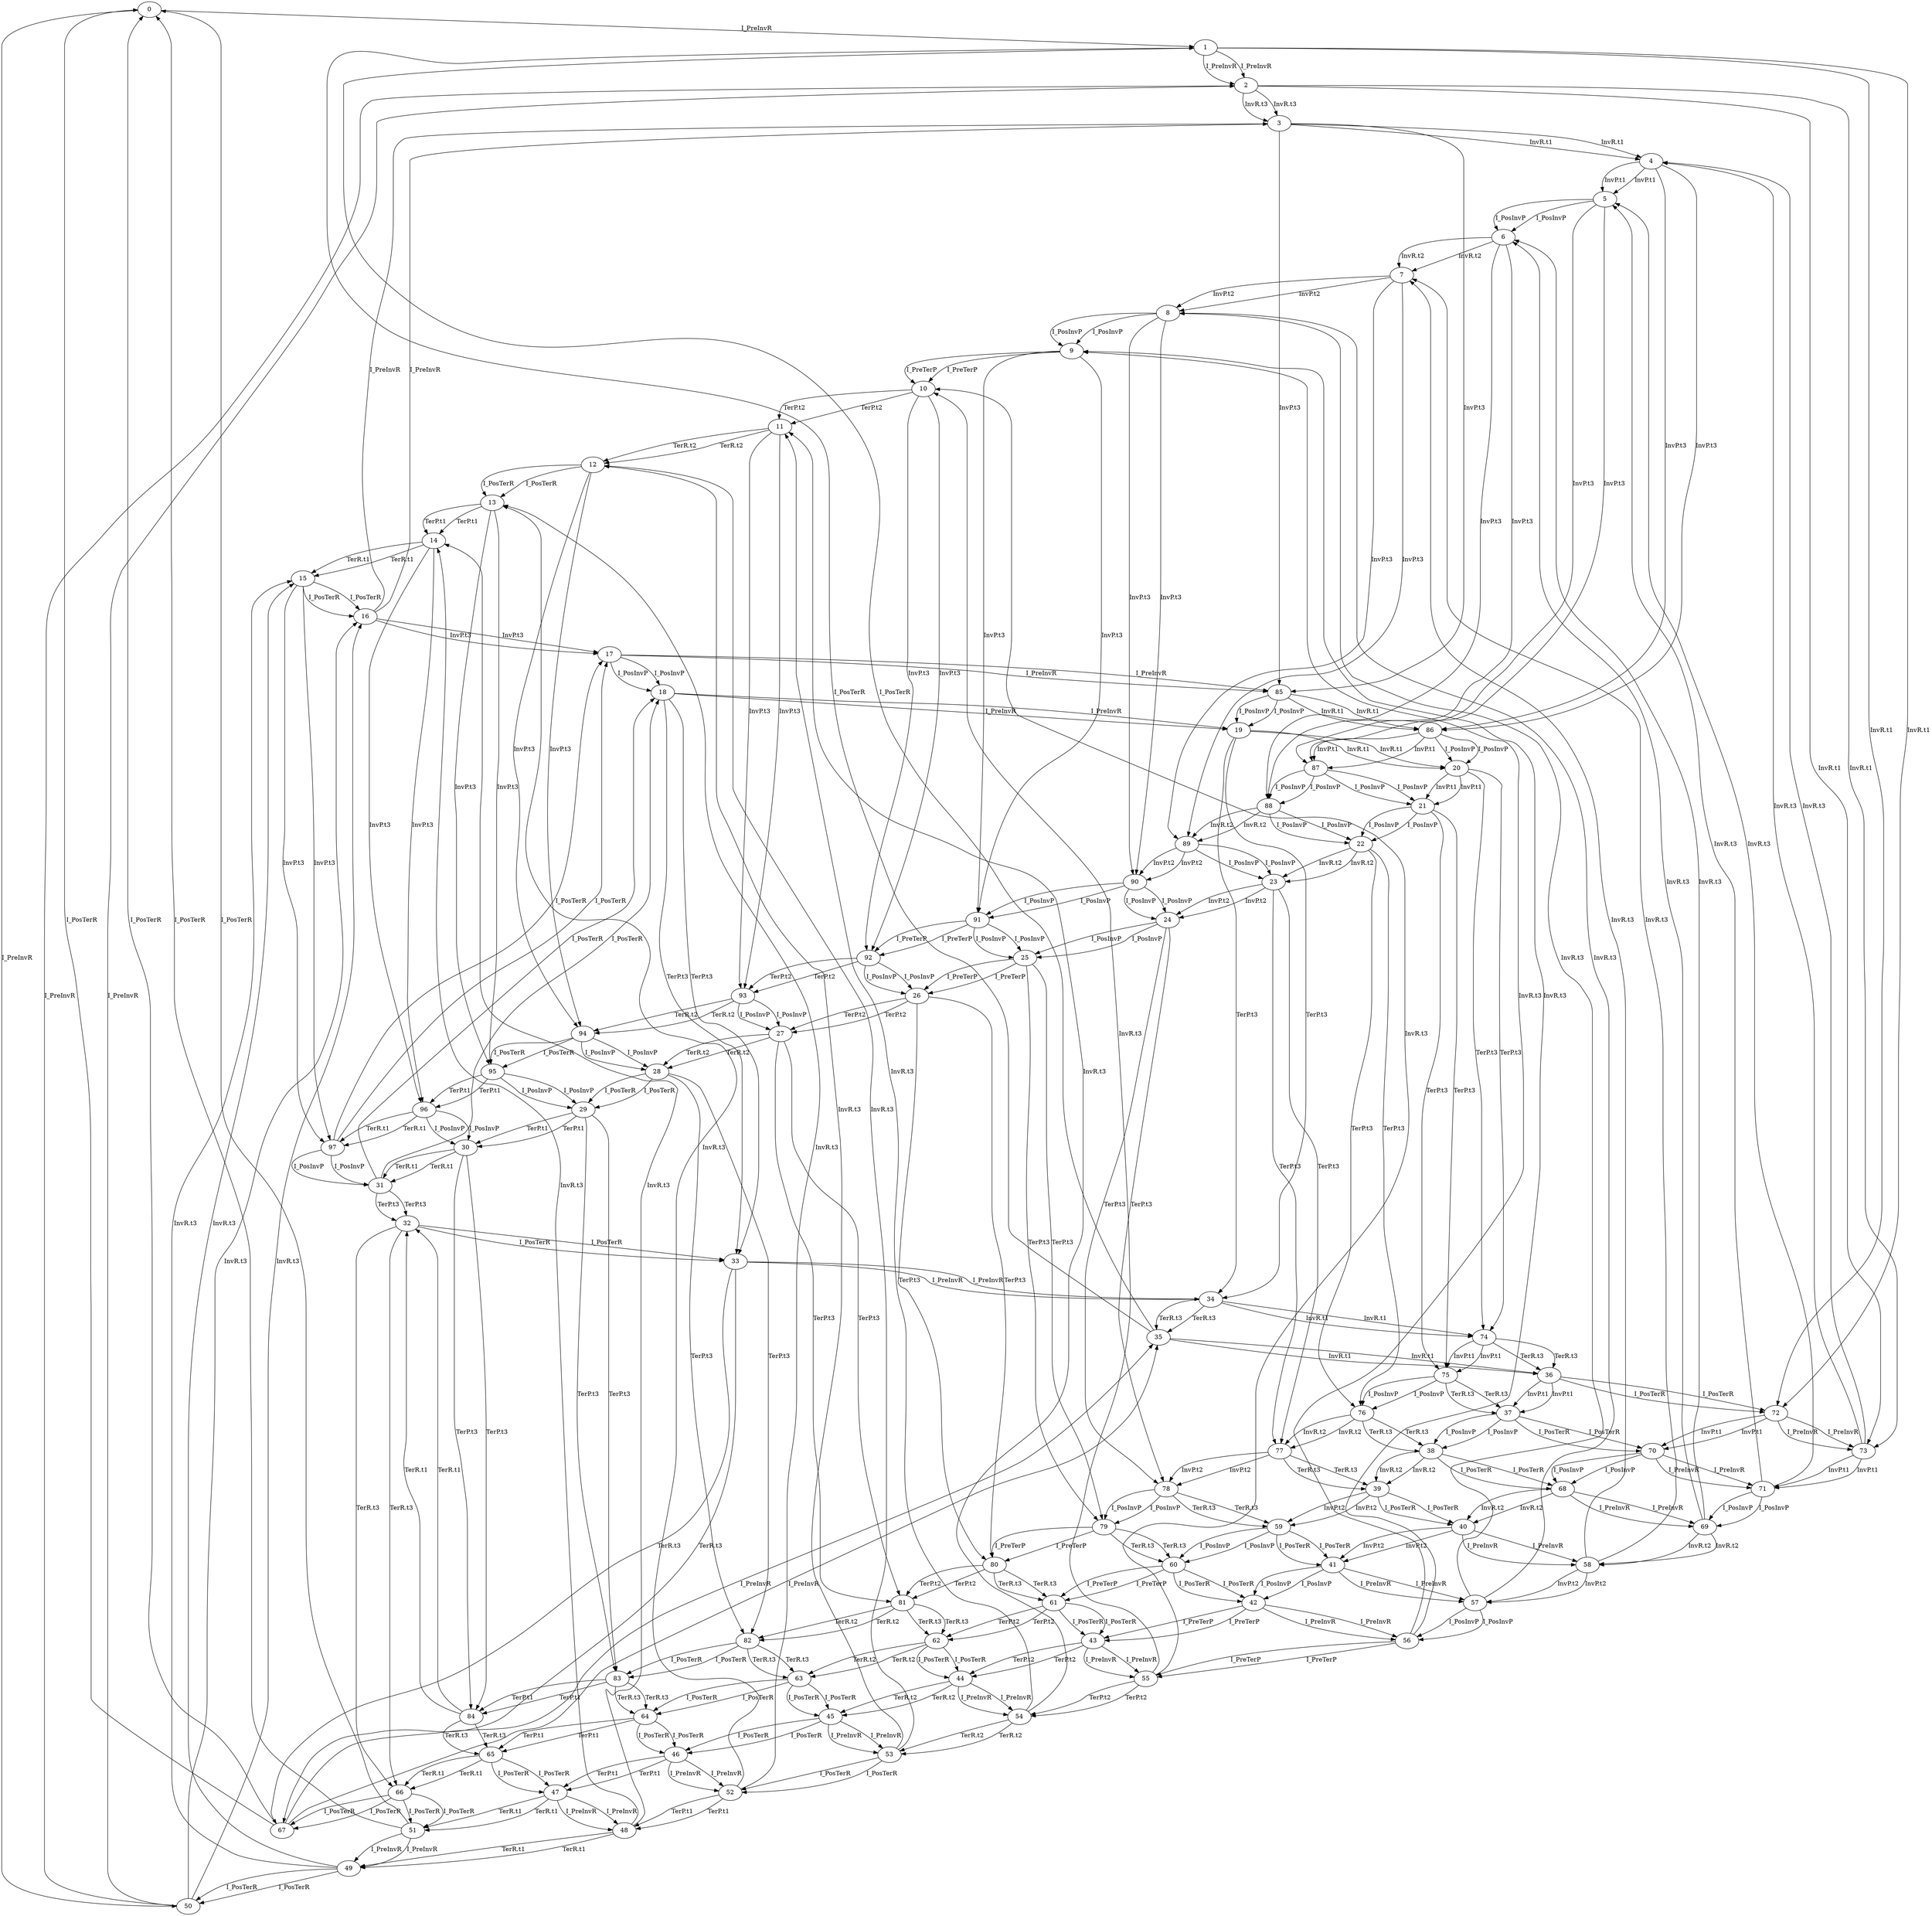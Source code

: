 digraph P1 {
0 -> 1 [ label="I_PreInvR" ];
1 -> 2 [ label="I_PreInvR" ];
2 -> 3 [ label="InvR.t3" ];
3 -> 4 [ label="InvR.t1" ];
4 -> 5 [ label="InvP.t1" ];
5 -> 6 [ label="I_PosInvP" ];
6 -> 7 [ label="InvR.t2" ];
7 -> 8 [ label="InvP.t2" ];
8 -> 9 [ label="I_PosInvP" ];
9 -> 10 [ label="I_PreTerP" ];
10 -> 11 [ label="TerP.t2" ];
11 -> 12 [ label="TerR.t2" ];
12 -> 13 [ label="I_PosTerR" ];
13 -> 14 [ label="TerP.t1" ];
14 -> 15 [ label="TerR.t1" ];
15 -> 16 [ label="I_PosTerR" ];
16 -> 3 [ label="I_PreInvR" ];
16 -> 17 [ label="InvP.t3" ];
17 -> 18 [ label="I_PosInvP" ];
18 -> 19 [ label="I_PreInvR" ];
19 -> 20 [ label="InvR.t1" ];
20 -> 21 [ label="InvP.t1" ];
21 -> 22 [ label="I_PosInvP" ];
22 -> 23 [ label="InvR.t2" ];
23 -> 24 [ label="InvP.t2" ];
24 -> 25 [ label="I_PosInvP" ];
25 -> 26 [ label="I_PreTerP" ];
26 -> 27 [ label="TerP.t2" ];
27 -> 28 [ label="TerR.t2" ];
28 -> 29 [ label="I_PosTerR" ];
29 -> 30 [ label="TerP.t1" ];
30 -> 31 [ label="TerR.t1" ];
31 -> 18 [ label="I_PosTerR" ];
31 -> 32 [ label="TerP.t3" ];
32 -> 33 [ label="I_PosTerR" ];
33 -> 34 [ label="I_PreInvR" ];
34 -> 35 [ label="TerR.t3" ];
35 -> 1 [ label="I_PosTerR" ];
35 -> 36 [ label="InvR.t1" ];
36 -> 37 [ label="InvP.t1" ];
37 -> 38 [ label="I_PosInvP" ];
38 -> 39 [ label="InvR.t2" ];
39 -> 40 [ label="I_PosTerR" ];
40 -> 41 [ label="InvP.t2" ];
41 -> 42 [ label="I_PosInvP" ];
42 -> 43 [ label="I_PreTerP" ];
43 -> 44 [ label="TerP.t2" ];
44 -> 45 [ label="TerR.t2" ];
45 -> 46 [ label="I_PosTerR" ];
46 -> 47 [ label="TerP.t1" ];
47 -> 48 [ label="I_PreInvR" ];
48 -> 14 [ label="InvR.t3" ];
48 -> 49 [ label="TerR.t1" ];
49 -> 50 [ label="I_PosTerR" ];
50 -> 2 [ label="I_PreInvR" ];
50 -> 16 [ label="InvR.t3" ];
49 -> 15 [ label="InvR.t3" ];
47 -> 51 [ label="TerR.t1" ];
51 -> 0 [ label="I_PosTerR" ];
51 -> 49 [ label="I_PreInvR" ];
46 -> 52 [ label="I_PreInvR" ];
52 -> 48 [ label="TerP.t1" ];
52 -> 13 [ label="InvR.t3" ];
45 -> 53 [ label="I_PreInvR" ];
53 -> 52 [ label="I_PosTerR" ];
53 -> 12 [ label="InvR.t3" ];
44 -> 54 [ label="I_PreInvR" ];
54 -> 53 [ label="TerR.t2" ];
54 -> 11 [ label="InvR.t3" ];
43 -> 55 [ label="I_PreInvR" ];
55 -> 54 [ label="TerP.t2" ];
55 -> 10 [ label="InvR.t3" ];
42 -> 56 [ label="I_PreInvR" ];
56 -> 55 [ label="I_PreTerP" ];
56 -> 9 [ label="InvR.t3" ];
41 -> 57 [ label="I_PreInvR" ];
57 -> 56 [ label="I_PosInvP" ];
57 -> 8 [ label="InvR.t3" ];
40 -> 58 [ label="I_PreInvR" ];
58 -> 57 [ label="InvP.t2" ];
58 -> 7 [ label="InvR.t3" ];
39 -> 59 [ label="InvP.t2" ];
59 -> 60 [ label="I_PosInvP" ];
60 -> 42 [ label="I_PosTerR" ];
60 -> 61 [ label="I_PreTerP" ];
61 -> 43 [ label="I_PosTerR" ];
61 -> 62 [ label="TerP.t2" ];
62 -> 63 [ label="TerR.t2" ];
63 -> 45 [ label="I_PosTerR" ];
63 -> 64 [ label="I_PosTerR" ];
64 -> 46 [ label="I_PosTerR" ];
64 -> 65 [ label="TerP.t1" ];
65 -> 47 [ label="I_PosTerR" ];
65 -> 66 [ label="TerR.t1" ];
66 -> 67 [ label="I_PosTerR" ];
67 -> 0 [ label="I_PosTerR" ];
67 -> 35 [ label="I_PreInvR" ];
66 -> 51 [ label="I_PosTerR" ];
62 -> 44 [ label="I_PosTerR" ];
59 -> 41 [ label="I_PosTerR" ];
38 -> 68 [ label="I_PosTerR" ];
68 -> 40 [ label="InvR.t2" ];
68 -> 69 [ label="I_PreInvR" ];
69 -> 58 [ label="InvR.t2" ];
69 -> 6 [ label="InvR.t3" ];
37 -> 70 [ label="I_PosTerR" ];
70 -> 68 [ label="I_PosInvP" ];
70 -> 71 [ label="I_PreInvR" ];
71 -> 69 [ label="I_PosInvP" ];
71 -> 5 [ label="InvR.t3" ];
36 -> 72 [ label="I_PosTerR" ];
72 -> 70 [ label="InvP.t1" ];
72 -> 73 [ label="I_PreInvR" ];
73 -> 71 [ label="InvP.t1" ];
73 -> 4 [ label="InvR.t3" ];
34 -> 74 [ label="InvR.t1" ];
74 -> 75 [ label="InvP.t1" ];
75 -> 76 [ label="I_PosInvP" ];
76 -> 77 [ label="InvR.t2" ];
77 -> 78 [ label="InvP.t2" ];
78 -> 79 [ label="I_PosInvP" ];
79 -> 80 [ label="I_PreTerP" ];
80 -> 81 [ label="TerP.t2" ];
81 -> 82 [ label="TerR.t2" ];
82 -> 83 [ label="I_PosTerR" ];
83 -> 84 [ label="TerP.t1" ];
84 -> 65 [ label="TerR.t3" ];
84 -> 32 [ label="TerR.t1" ];
83 -> 64 [ label="TerR.t3" ];
82 -> 63 [ label="TerR.t3" ];
81 -> 62 [ label="TerR.t3" ];
80 -> 61 [ label="TerR.t3" ];
79 -> 60 [ label="TerR.t3" ];
78 -> 59 [ label="TerR.t3" ];
77 -> 39 [ label="TerR.t3" ];
76 -> 38 [ label="TerR.t3" ];
75 -> 37 [ label="TerR.t3" ];
74 -> 36 [ label="TerR.t3" ];
33 -> 67 [ label="TerR.t3" ];
32 -> 66 [ label="TerR.t3" ];
30 -> 84 [ label="TerP.t3" ];
29 -> 83 [ label="TerP.t3" ];
28 -> 82 [ label="TerP.t3" ];
27 -> 81 [ label="TerP.t3" ];
26 -> 80 [ label="TerP.t3" ];
25 -> 79 [ label="TerP.t3" ];
24 -> 78 [ label="TerP.t3" ];
23 -> 77 [ label="TerP.t3" ];
22 -> 76 [ label="TerP.t3" ];
21 -> 75 [ label="TerP.t3" ];
20 -> 74 [ label="TerP.t3" ];
19 -> 34 [ label="TerP.t3" ];
18 -> 33 [ label="TerP.t3" ];
17 -> 85 [ label="I_PreInvR" ];
85 -> 19 [ label="I_PosInvP" ];
85 -> 86 [ label="InvR.t1" ];
86 -> 87 [ label="InvP.t1" ];
87 -> 21 [ label="I_PosInvP" ];
87 -> 88 [ label="I_PosInvP" ];
88 -> 22 [ label="I_PosInvP" ];
88 -> 89 [ label="InvR.t2" ];
89 -> 23 [ label="I_PosInvP" ];
89 -> 90 [ label="InvP.t2" ];
90 -> 24 [ label="I_PosInvP" ];
90 -> 91 [ label="I_PosInvP" ];
91 -> 25 [ label="I_PosInvP" ];
91 -> 92 [ label="I_PreTerP" ];
92 -> 26 [ label="I_PosInvP" ];
92 -> 93 [ label="TerP.t2" ];
93 -> 27 [ label="I_PosInvP" ];
93 -> 94 [ label="TerR.t2" ];
94 -> 28 [ label="I_PosInvP" ];
94 -> 95 [ label="I_PosTerR" ];
95 -> 29 [ label="I_PosInvP" ];
95 -> 96 [ label="TerP.t1" ];
96 -> 30 [ label="I_PosInvP" ];
96 -> 97 [ label="TerR.t1" ];
97 -> 31 [ label="I_PosInvP" ];
97 -> 17 [ label="I_PosTerR" ];
86 -> 20 [ label="I_PosInvP" ];
15 -> 97 [ label="InvP.t3" ];
14 -> 96 [ label="InvP.t3" ];
13 -> 95 [ label="InvP.t3" ];
12 -> 94 [ label="InvP.t3" ];
11 -> 93 [ label="InvP.t3" ];
10 -> 92 [ label="InvP.t3" ];
9 -> 91 [ label="InvP.t3" ];
8 -> 90 [ label="InvP.t3" ];
7 -> 89 [ label="InvP.t3" ];
6 -> 88 [ label="InvP.t3" ];
5 -> 87 [ label="InvP.t3" ];
4 -> 86 [ label="InvP.t3" ];
3 -> 85 [ label="InvP.t3" ];
2 -> 73 [ label="InvR.t1" ];
1 -> 72 [ label="InvR.t1" ];
0 -> 50 [ label="I_PreInvR" ];
50 -> 2 [ label="I_PreInvR" ];
2 -> 3 [ label="InvR.t3" ];
3 -> 4 [ label="InvR.t1" ];
4 -> 5 [ label="InvP.t1" ];
5 -> 6 [ label="I_PosInvP" ];
6 -> 7 [ label="InvR.t2" ];
7 -> 8 [ label="InvP.t2" ];
8 -> 9 [ label="I_PosInvP" ];
9 -> 10 [ label="I_PreTerP" ];
10 -> 11 [ label="TerP.t2" ];
11 -> 12 [ label="TerR.t2" ];
12 -> 13 [ label="I_PosTerR" ];
13 -> 14 [ label="TerP.t1" ];
14 -> 15 [ label="TerR.t1" ];
15 -> 16 [ label="I_PosTerR" ];
16 -> 3 [ label="I_PreInvR" ];
16 -> 17 [ label="InvP.t3" ];
17 -> 18 [ label="I_PosInvP" ];
18 -> 19 [ label="I_PreInvR" ];
19 -> 20 [ label="InvR.t1" ];
20 -> 21 [ label="InvP.t1" ];
21 -> 22 [ label="I_PosInvP" ];
22 -> 23 [ label="InvR.t2" ];
23 -> 24 [ label="InvP.t2" ];
24 -> 25 [ label="I_PosInvP" ];
25 -> 26 [ label="I_PreTerP" ];
26 -> 27 [ label="TerP.t2" ];
27 -> 28 [ label="TerR.t2" ];
28 -> 29 [ label="I_PosTerR" ];
29 -> 30 [ label="TerP.t1" ];
30 -> 31 [ label="TerR.t1" ];
31 -> 18 [ label="I_PosTerR" ];
31 -> 32 [ label="TerP.t3" ];
32 -> 33 [ label="I_PosTerR" ];
33 -> 34 [ label="I_PreInvR" ];
34 -> 35 [ label="TerR.t3" ];
35 -> 1 [ label="I_PosTerR" ];
1 -> 2 [ label="I_PreInvR" ];
1 -> 72 [ label="InvR.t1" ];
72 -> 70 [ label="InvP.t1" ];
70 -> 68 [ label="I_PosInvP" ];
68 -> 40 [ label="InvR.t2" ];
40 -> 41 [ label="InvP.t2" ];
41 -> 42 [ label="I_PosInvP" ];
42 -> 43 [ label="I_PreTerP" ];
43 -> 44 [ label="TerP.t2" ];
44 -> 45 [ label="TerR.t2" ];
45 -> 46 [ label="I_PosTerR" ];
46 -> 47 [ label="TerP.t1" ];
47 -> 48 [ label="I_PreInvR" ];
48 -> 14 [ label="InvR.t3" ];
48 -> 49 [ label="TerR.t1" ];
49 -> 50 [ label="I_PosTerR" ];
49 -> 15 [ label="InvR.t3" ];
47 -> 51 [ label="TerR.t1" ];
51 -> 0 [ label="I_PosTerR" ];
51 -> 49 [ label="I_PreInvR" ];
46 -> 52 [ label="I_PreInvR" ];
52 -> 48 [ label="TerP.t1" ];
52 -> 13 [ label="InvR.t3" ];
45 -> 53 [ label="I_PreInvR" ];
53 -> 52 [ label="I_PosTerR" ];
53 -> 12 [ label="InvR.t3" ];
44 -> 54 [ label="I_PreInvR" ];
54 -> 53 [ label="TerR.t2" ];
54 -> 11 [ label="InvR.t3" ];
43 -> 55 [ label="I_PreInvR" ];
55 -> 54 [ label="TerP.t2" ];
55 -> 10 [ label="InvR.t3" ];
42 -> 56 [ label="I_PreInvR" ];
56 -> 55 [ label="I_PreTerP" ];
56 -> 9 [ label="InvR.t3" ];
41 -> 57 [ label="I_PreInvR" ];
57 -> 56 [ label="I_PosInvP" ];
57 -> 8 [ label="InvR.t3" ];
40 -> 58 [ label="I_PreInvR" ];
58 -> 57 [ label="InvP.t2" ];
58 -> 7 [ label="InvR.t3" ];
68 -> 69 [ label="I_PreInvR" ];
69 -> 58 [ label="InvR.t2" ];
69 -> 6 [ label="InvR.t3" ];
70 -> 71 [ label="I_PreInvR" ];
71 -> 69 [ label="I_PosInvP" ];
71 -> 5 [ label="InvR.t3" ];
72 -> 73 [ label="I_PreInvR" ];
73 -> 71 [ label="InvP.t1" ];
73 -> 4 [ label="InvR.t3" ];
35 -> 36 [ label="InvR.t1" ];
36 -> 37 [ label="InvP.t1" ];
37 -> 38 [ label="I_PosInvP" ];
38 -> 39 [ label="InvR.t2" ];
39 -> 40 [ label="I_PosTerR" ];
39 -> 59 [ label="InvP.t2" ];
59 -> 60 [ label="I_PosInvP" ];
60 -> 42 [ label="I_PosTerR" ];
60 -> 61 [ label="I_PreTerP" ];
61 -> 43 [ label="I_PosTerR" ];
61 -> 62 [ label="TerP.t2" ];
62 -> 63 [ label="TerR.t2" ];
63 -> 45 [ label="I_PosTerR" ];
63 -> 64 [ label="I_PosTerR" ];
64 -> 46 [ label="I_PosTerR" ];
64 -> 65 [ label="TerP.t1" ];
65 -> 47 [ label="I_PosTerR" ];
65 -> 66 [ label="TerR.t1" ];
66 -> 67 [ label="I_PosTerR" ];
67 -> 0 [ label="I_PosTerR" ];
67 -> 35 [ label="I_PreInvR" ];
66 -> 51 [ label="I_PosTerR" ];
62 -> 44 [ label="I_PosTerR" ];
59 -> 41 [ label="I_PosTerR" ];
38 -> 68 [ label="I_PosTerR" ];
37 -> 70 [ label="I_PosTerR" ];
36 -> 72 [ label="I_PosTerR" ];
34 -> 74 [ label="InvR.t1" ];
74 -> 75 [ label="InvP.t1" ];
75 -> 76 [ label="I_PosInvP" ];
76 -> 77 [ label="InvR.t2" ];
77 -> 78 [ label="InvP.t2" ];
78 -> 79 [ label="I_PosInvP" ];
79 -> 80 [ label="I_PreTerP" ];
80 -> 81 [ label="TerP.t2" ];
81 -> 82 [ label="TerR.t2" ];
82 -> 83 [ label="I_PosTerR" ];
83 -> 84 [ label="TerP.t1" ];
84 -> 65 [ label="TerR.t3" ];
84 -> 32 [ label="TerR.t1" ];
83 -> 64 [ label="TerR.t3" ];
82 -> 63 [ label="TerR.t3" ];
81 -> 62 [ label="TerR.t3" ];
80 -> 61 [ label="TerR.t3" ];
79 -> 60 [ label="TerR.t3" ];
78 -> 59 [ label="TerR.t3" ];
77 -> 39 [ label="TerR.t3" ];
76 -> 38 [ label="TerR.t3" ];
75 -> 37 [ label="TerR.t3" ];
74 -> 36 [ label="TerR.t3" ];
33 -> 67 [ label="TerR.t3" ];
32 -> 66 [ label="TerR.t3" ];
30 -> 84 [ label="TerP.t3" ];
29 -> 83 [ label="TerP.t3" ];
28 -> 82 [ label="TerP.t3" ];
27 -> 81 [ label="TerP.t3" ];
26 -> 80 [ label="TerP.t3" ];
25 -> 79 [ label="TerP.t3" ];
24 -> 78 [ label="TerP.t3" ];
23 -> 77 [ label="TerP.t3" ];
22 -> 76 [ label="TerP.t3" ];
21 -> 75 [ label="TerP.t3" ];
20 -> 74 [ label="TerP.t3" ];
19 -> 34 [ label="TerP.t3" ];
18 -> 33 [ label="TerP.t3" ];
17 -> 85 [ label="I_PreInvR" ];
85 -> 19 [ label="I_PosInvP" ];
85 -> 86 [ label="InvR.t1" ];
86 -> 87 [ label="InvP.t1" ];
87 -> 21 [ label="I_PosInvP" ];
87 -> 88 [ label="I_PosInvP" ];
88 -> 22 [ label="I_PosInvP" ];
88 -> 89 [ label="InvR.t2" ];
89 -> 23 [ label="I_PosInvP" ];
89 -> 90 [ label="InvP.t2" ];
90 -> 24 [ label="I_PosInvP" ];
90 -> 91 [ label="I_PosInvP" ];
91 -> 25 [ label="I_PosInvP" ];
91 -> 92 [ label="I_PreTerP" ];
92 -> 26 [ label="I_PosInvP" ];
92 -> 93 [ label="TerP.t2" ];
93 -> 27 [ label="I_PosInvP" ];
93 -> 94 [ label="TerR.t2" ];
94 -> 28 [ label="I_PosInvP" ];
94 -> 95 [ label="I_PosTerR" ];
95 -> 29 [ label="I_PosInvP" ];
95 -> 96 [ label="TerP.t1" ];
96 -> 30 [ label="I_PosInvP" ];
96 -> 97 [ label="TerR.t1" ];
97 -> 31 [ label="I_PosInvP" ];
97 -> 17 [ label="I_PosTerR" ];
86 -> 20 [ label="I_PosInvP" ];
15 -> 97 [ label="InvP.t3" ];
14 -> 96 [ label="InvP.t3" ];
13 -> 95 [ label="InvP.t3" ];
12 -> 94 [ label="InvP.t3" ];
11 -> 93 [ label="InvP.t3" ];
10 -> 92 [ label="InvP.t3" ];
9 -> 91 [ label="InvP.t3" ];
8 -> 90 [ label="InvP.t3" ];
7 -> 89 [ label="InvP.t3" ];
6 -> 88 [ label="InvP.t3" ];
5 -> 87 [ label="InvP.t3" ];
4 -> 86 [ label="InvP.t3" ];
3 -> 85 [ label="InvP.t3" ];
2 -> 73 [ label="InvR.t1" ];
50 -> 16 [ label="InvR.t3" ];
}
